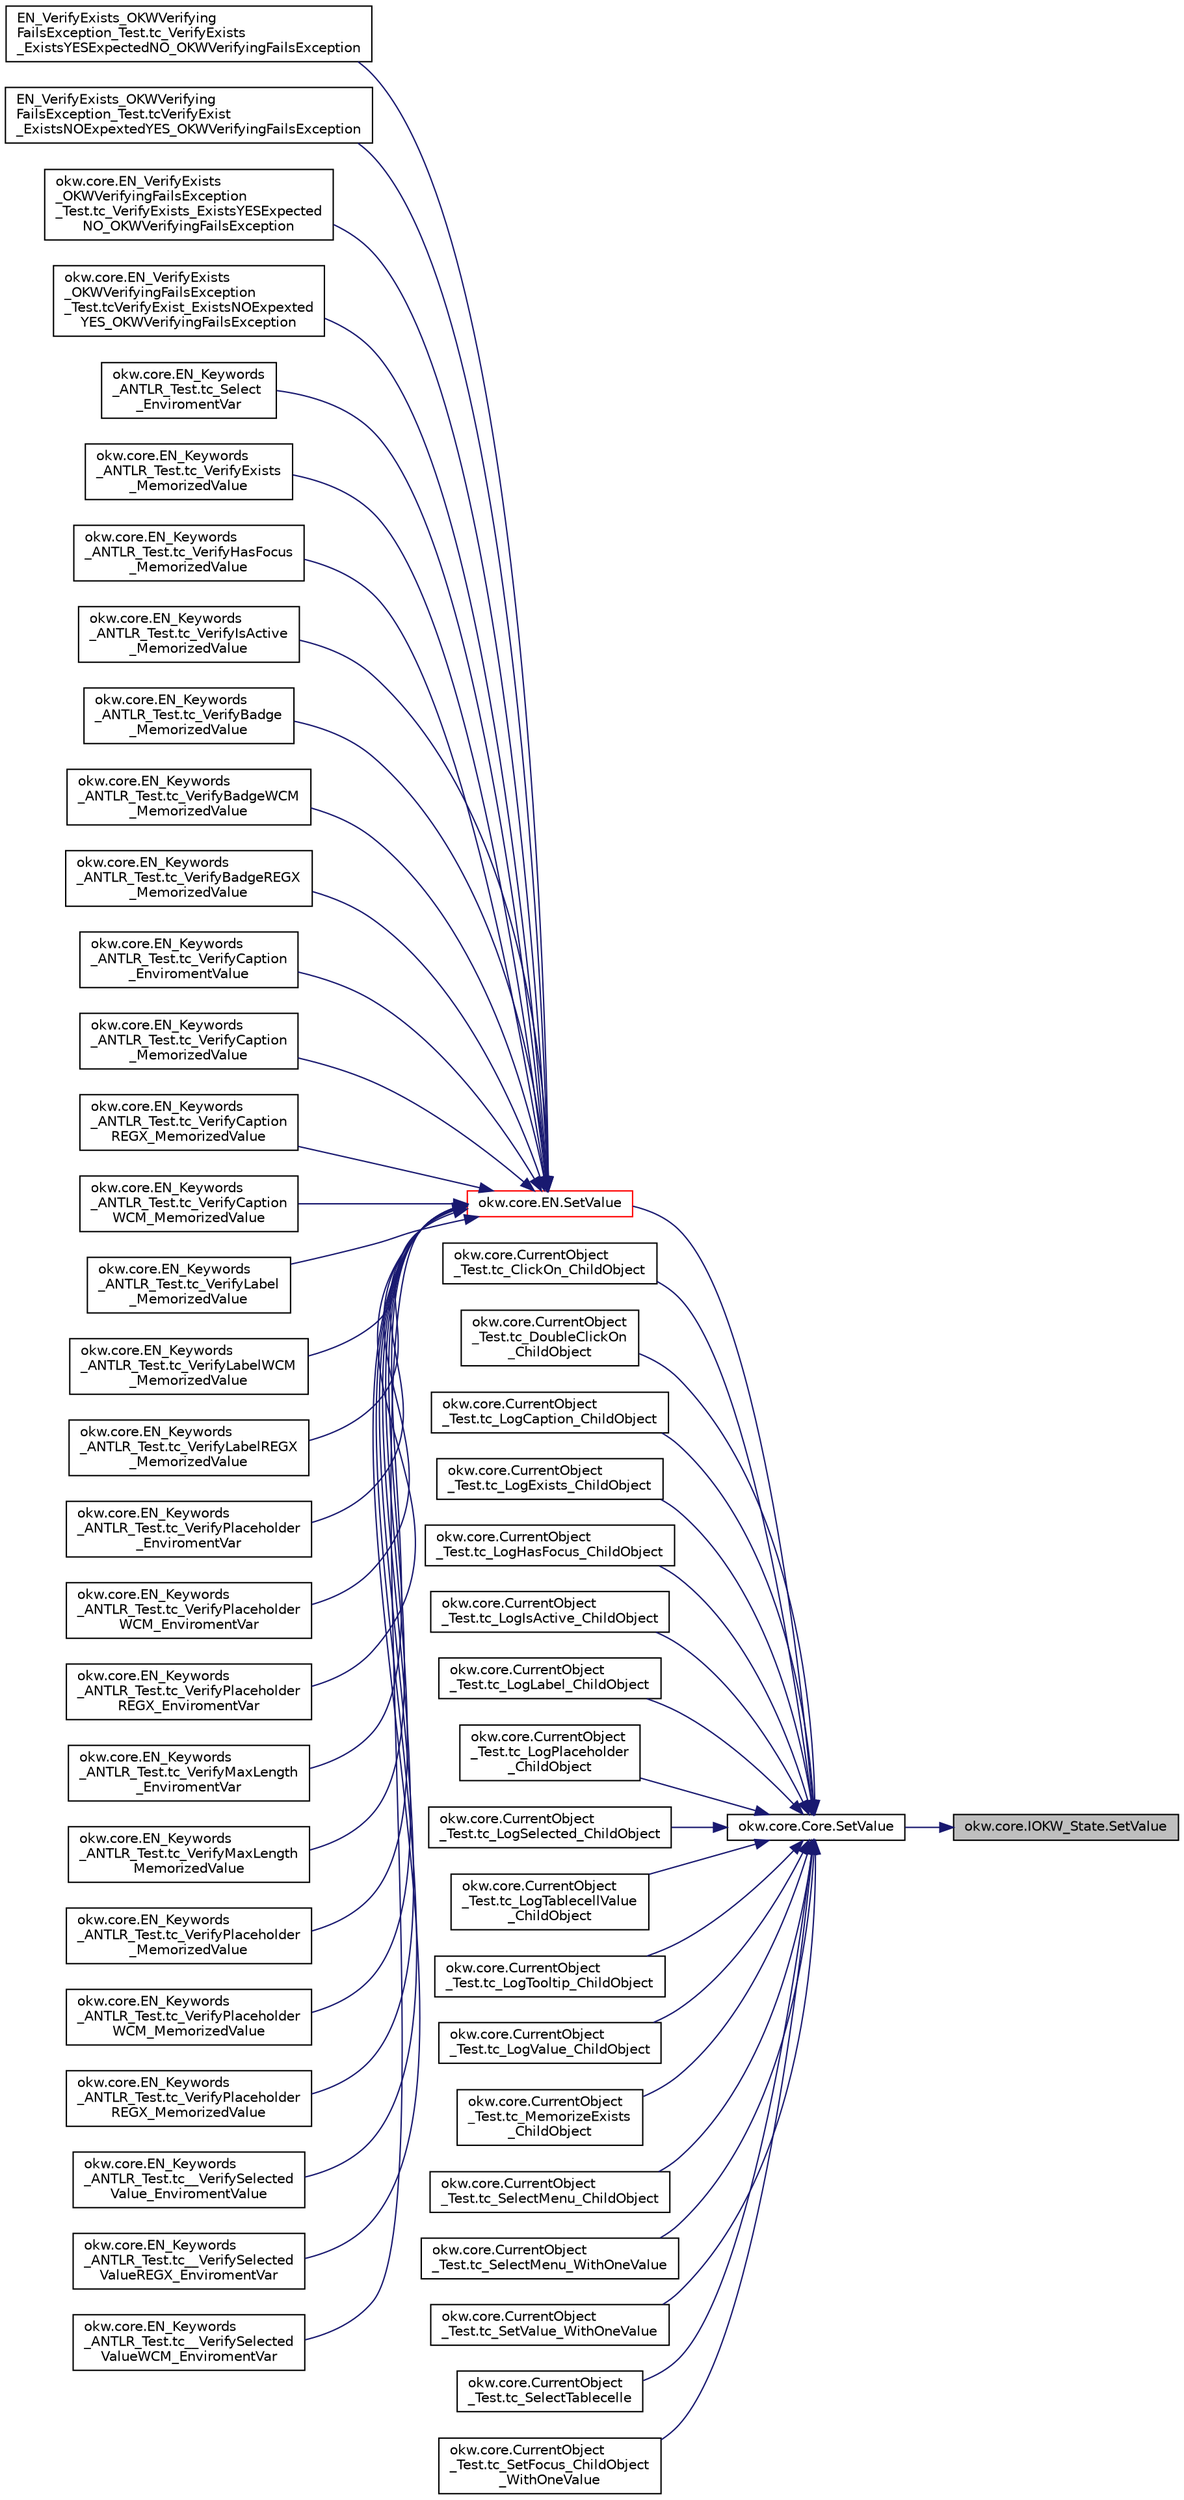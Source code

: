 digraph "okw.core.IOKW_State.SetValue"
{
 // INTERACTIVE_SVG=YES
 // LATEX_PDF_SIZE
  edge [fontname="Helvetica",fontsize="10",labelfontname="Helvetica",labelfontsize="10"];
  node [fontname="Helvetica",fontsize="10",shape=record];
  rankdir="RL";
  Node2856 [label="okw.core.IOKW_State.SetValue",height=0.2,width=0.4,color="black", fillcolor="grey75", style="filled", fontcolor="black",tooltip="Setzt den Wert des gegebenen Fensterobjekts auf den gegebenen Wert."];
  Node2856 -> Node2857 [dir="back",color="midnightblue",fontsize="10",style="solid",fontname="Helvetica"];
  Node2857 [label="okw.core.Core.SetValue",height=0.2,width=0.4,color="black", fillcolor="white", style="filled",URL="$classokw_1_1core_1_1_core.html#a7088065564f2909025435c0c5594926c",tooltip="Setzt den Wert des gegebenen Fensterobjekts auf den gegebenen Wert."];
  Node2857 -> Node2858 [dir="back",color="midnightblue",fontsize="10",style="solid",fontname="Helvetica"];
  Node2858 [label="okw.core.EN.SetValue",height=0.2,width=0.4,color="red", fillcolor="white", style="filled",URL="$classokw_1_1core_1_1_e_n.html#a3de04697f1873ab6773a068a3159f1d1",tooltip="Setzt den Wert des gegebenen Fensterobjekts auf den gegebenen Wert."];
  Node2858 -> Node2859 [dir="back",color="midnightblue",fontsize="10",style="solid",fontname="Helvetica"];
  Node2859 [label="EN_VerifyExists_OKWVerifying\lFailsException_Test.tc_VerifyExists\l_ExistsYESExpectedNO_OKWVerifyingFailsException",height=0.2,width=0.4,color="black", fillcolor="white", style="filled",URL="$class_e_n___verify_exists___o_k_w_verifying_fails_exception___test.html#ad46469e1f777969702b7b8290db96e9a",tooltip="Prüft, ob die Ausnahme OKWVerifyingFailsException bei einem Soll/Ist-Vergleich ausgelöst wird."];
  Node2858 -> Node2860 [dir="back",color="midnightblue",fontsize="10",style="solid",fontname="Helvetica"];
  Node2860 [label="EN_VerifyExists_OKWVerifying\lFailsException_Test.tcVerifyExist\l_ExistsNOExpextedYES_OKWVerifyingFailsException",height=0.2,width=0.4,color="black", fillcolor="white", style="filled",URL="$class_e_n___verify_exists___o_k_w_verifying_fails_exception___test.html#a7090140896a0e2476c8c548bfcab9da6",tooltip="Prüft, ob die Ausnahme OKWVerifyingFailsException bei einem Soll/Ist-Vergleich ausgelöst wird."];
  Node2858 -> Node2861 [dir="back",color="midnightblue",fontsize="10",style="solid",fontname="Helvetica"];
  Node2861 [label="okw.core.EN_VerifyExists\l_OKWVerifyingFailsException\l_Test.tc_VerifyExists_ExistsYESExpected\lNO_OKWVerifyingFailsException",height=0.2,width=0.4,color="black", fillcolor="white", style="filled",URL="$classokw_1_1core_1_1_e_n___verify_exists___o_k_w_verifying_fails_exception___test.html#a2130383dc3dce6634d7a3b4367575e49",tooltip="Prüft, ob die Ausnahme OKWVerifyingFailsException bei einem Soll/Ist-Vergleich ausgelöst wird."];
  Node2858 -> Node2862 [dir="back",color="midnightblue",fontsize="10",style="solid",fontname="Helvetica"];
  Node2862 [label="okw.core.EN_VerifyExists\l_OKWVerifyingFailsException\l_Test.tcVerifyExist_ExistsNOExpexted\lYES_OKWVerifyingFailsException",height=0.2,width=0.4,color="black", fillcolor="white", style="filled",URL="$classokw_1_1core_1_1_e_n___verify_exists___o_k_w_verifying_fails_exception___test.html#aa1d3eda12dec57423561de4e08b12d29",tooltip="Prüft, ob die Ausnahme OKWVerifyingFailsException bei einem Soll/Ist-Vergleich ausgelöst wird."];
  Node2858 -> Node2863 [dir="back",color="midnightblue",fontsize="10",style="solid",fontname="Helvetica"];
  Node2863 [label="okw.core.EN_Keywords\l_ANTLR_Test.tc_Select\l_EnviromentVar",height=0.2,width=0.4,color="black", fillcolor="white", style="filled",URL="$classokw_1_1core_1_1_e_n___keywords___a_n_t_l_r___test.html#a8a0b2ad269bf3c1ff4939ec38273b846",tooltip="Prüft das Keyword Select() mit dem Ziel, ob Umgebungsvariablen richtig eingesetzt werden."];
  Node2858 -> Node2864 [dir="back",color="midnightblue",fontsize="10",style="solid",fontname="Helvetica"];
  Node2864 [label="okw.core.EN_Keywords\l_ANTLR_Test.tc_VerifyExists\l_MemorizedValue",height=0.2,width=0.4,color="black", fillcolor="white", style="filled",URL="$classokw_1_1core_1_1_e_n___keywords___a_n_t_l_r___test.html#abdee71d00398ea1cae2d3a41e4b424d8",tooltip=" "];
  Node2858 -> Node2865 [dir="back",color="midnightblue",fontsize="10",style="solid",fontname="Helvetica"];
  Node2865 [label="okw.core.EN_Keywords\l_ANTLR_Test.tc_VerifyHasFocus\l_MemorizedValue",height=0.2,width=0.4,color="black", fillcolor="white", style="filled",URL="$classokw_1_1core_1_1_e_n___keywords___a_n_t_l_r___test.html#a1e9e874c23e82fb5e08b5be8ac3b277b",tooltip=" "];
  Node2858 -> Node2866 [dir="back",color="midnightblue",fontsize="10",style="solid",fontname="Helvetica"];
  Node2866 [label="okw.core.EN_Keywords\l_ANTLR_Test.tc_VerifyIsActive\l_MemorizedValue",height=0.2,width=0.4,color="black", fillcolor="white", style="filled",URL="$classokw_1_1core_1_1_e_n___keywords___a_n_t_l_r___test.html#a48924242e07099955b1134ab59fefe98",tooltip=" "];
  Node2858 -> Node2867 [dir="back",color="midnightblue",fontsize="10",style="solid",fontname="Helvetica"];
  Node2867 [label="okw.core.EN_Keywords\l_ANTLR_Test.tc_VerifyBadge\l_MemorizedValue",height=0.2,width=0.4,color="black", fillcolor="white", style="filled",URL="$classokw_1_1core_1_1_e_n___keywords___a_n_t_l_r___test.html#a54243da38e7f31b496f9413a4b238e19",tooltip=" "];
  Node2858 -> Node2868 [dir="back",color="midnightblue",fontsize="10",style="solid",fontname="Helvetica"];
  Node2868 [label="okw.core.EN_Keywords\l_ANTLR_Test.tc_VerifyBadgeWCM\l_MemorizedValue",height=0.2,width=0.4,color="black", fillcolor="white", style="filled",URL="$classokw_1_1core_1_1_e_n___keywords___a_n_t_l_r___test.html#a7d329edd842b7eca070338752f1058a3",tooltip=" "];
  Node2858 -> Node2869 [dir="back",color="midnightblue",fontsize="10",style="solid",fontname="Helvetica"];
  Node2869 [label="okw.core.EN_Keywords\l_ANTLR_Test.tc_VerifyBadgeREGX\l_MemorizedValue",height=0.2,width=0.4,color="black", fillcolor="white", style="filled",URL="$classokw_1_1core_1_1_e_n___keywords___a_n_t_l_r___test.html#acdb9da5d80e0e4012bce8b0e0ea2863e",tooltip=" "];
  Node2858 -> Node2870 [dir="back",color="midnightblue",fontsize="10",style="solid",fontname="Helvetica"];
  Node2870 [label="okw.core.EN_Keywords\l_ANTLR_Test.tc_VerifyCaption\l_EnviromentValue",height=0.2,width=0.4,color="black", fillcolor="white", style="filled",URL="$classokw_1_1core_1_1_e_n___keywords___a_n_t_l_r___test.html#a8bacdeac1e985c7eeb7b04a37c0ab8ac",tooltip=" "];
  Node2858 -> Node2871 [dir="back",color="midnightblue",fontsize="10",style="solid",fontname="Helvetica"];
  Node2871 [label="okw.core.EN_Keywords\l_ANTLR_Test.tc_VerifyCaption\l_MemorizedValue",height=0.2,width=0.4,color="black", fillcolor="white", style="filled",URL="$classokw_1_1core_1_1_e_n___keywords___a_n_t_l_r___test.html#af31f438ffbce92f023f86a4ce815cc66",tooltip=" "];
  Node2858 -> Node2872 [dir="back",color="midnightblue",fontsize="10",style="solid",fontname="Helvetica"];
  Node2872 [label="okw.core.EN_Keywords\l_ANTLR_Test.tc_VerifyCaption\lREGX_MemorizedValue",height=0.2,width=0.4,color="black", fillcolor="white", style="filled",URL="$classokw_1_1core_1_1_e_n___keywords___a_n_t_l_r___test.html#a1b63acea80fde6a7d214854cb2d00241",tooltip=" "];
  Node2858 -> Node2873 [dir="back",color="midnightblue",fontsize="10",style="solid",fontname="Helvetica"];
  Node2873 [label="okw.core.EN_Keywords\l_ANTLR_Test.tc_VerifyCaption\lWCM_MemorizedValue",height=0.2,width=0.4,color="black", fillcolor="white", style="filled",URL="$classokw_1_1core_1_1_e_n___keywords___a_n_t_l_r___test.html#a3f7653664be8e4b3d0394146907c0f53",tooltip=" "];
  Node2858 -> Node2874 [dir="back",color="midnightblue",fontsize="10",style="solid",fontname="Helvetica"];
  Node2874 [label="okw.core.EN_Keywords\l_ANTLR_Test.tc_VerifyLabel\l_MemorizedValue",height=0.2,width=0.4,color="black", fillcolor="white", style="filled",URL="$classokw_1_1core_1_1_e_n___keywords___a_n_t_l_r___test.html#aa3552e4c8cbb84244d0a93a3db442d80",tooltip=" "];
  Node2858 -> Node2875 [dir="back",color="midnightblue",fontsize="10",style="solid",fontname="Helvetica"];
  Node2875 [label="okw.core.EN_Keywords\l_ANTLR_Test.tc_VerifyLabelWCM\l_MemorizedValue",height=0.2,width=0.4,color="black", fillcolor="white", style="filled",URL="$classokw_1_1core_1_1_e_n___keywords___a_n_t_l_r___test.html#a389abd728853cdcf69faae5b1763878e",tooltip=" "];
  Node2858 -> Node2876 [dir="back",color="midnightblue",fontsize="10",style="solid",fontname="Helvetica"];
  Node2876 [label="okw.core.EN_Keywords\l_ANTLR_Test.tc_VerifyLabelREGX\l_MemorizedValue",height=0.2,width=0.4,color="black", fillcolor="white", style="filled",URL="$classokw_1_1core_1_1_e_n___keywords___a_n_t_l_r___test.html#a7d3f82b882bb3d57869322402caf8edd",tooltip=" "];
  Node2858 -> Node2877 [dir="back",color="midnightblue",fontsize="10",style="solid",fontname="Helvetica"];
  Node2877 [label="okw.core.EN_Keywords\l_ANTLR_Test.tc_VerifyPlaceholder\l_EnviromentVar",height=0.2,width=0.4,color="black", fillcolor="white", style="filled",URL="$classokw_1_1core_1_1_e_n___keywords___a_n_t_l_r___test.html#a76366d0f58d9779e588221619053b3b4",tooltip=" "];
  Node2858 -> Node2878 [dir="back",color="midnightblue",fontsize="10",style="solid",fontname="Helvetica"];
  Node2878 [label="okw.core.EN_Keywords\l_ANTLR_Test.tc_VerifyPlaceholder\lWCM_EnviromentVar",height=0.2,width=0.4,color="black", fillcolor="white", style="filled",URL="$classokw_1_1core_1_1_e_n___keywords___a_n_t_l_r___test.html#abd9317afb68276278a34b1edc32e27fb",tooltip=" "];
  Node2858 -> Node2879 [dir="back",color="midnightblue",fontsize="10",style="solid",fontname="Helvetica"];
  Node2879 [label="okw.core.EN_Keywords\l_ANTLR_Test.tc_VerifyPlaceholder\lREGX_EnviromentVar",height=0.2,width=0.4,color="black", fillcolor="white", style="filled",URL="$classokw_1_1core_1_1_e_n___keywords___a_n_t_l_r___test.html#a8204d2d29c04027d70879edcba38b0ff",tooltip=" "];
  Node2858 -> Node2880 [dir="back",color="midnightblue",fontsize="10",style="solid",fontname="Helvetica"];
  Node2880 [label="okw.core.EN_Keywords\l_ANTLR_Test.tc_VerifyMaxLength\l_EnviromentVar",height=0.2,width=0.4,color="black", fillcolor="white", style="filled",URL="$classokw_1_1core_1_1_e_n___keywords___a_n_t_l_r___test.html#ad36184ae59945370ce9c7597f63445a2",tooltip=" "];
  Node2858 -> Node2881 [dir="back",color="midnightblue",fontsize="10",style="solid",fontname="Helvetica"];
  Node2881 [label="okw.core.EN_Keywords\l_ANTLR_Test.tc_VerifyMaxLength\lMemorizedValue",height=0.2,width=0.4,color="black", fillcolor="white", style="filled",URL="$classokw_1_1core_1_1_e_n___keywords___a_n_t_l_r___test.html#a38469c3be9d34d940c079d57dd294c84",tooltip=" "];
  Node2858 -> Node2882 [dir="back",color="midnightblue",fontsize="10",style="solid",fontname="Helvetica"];
  Node2882 [label="okw.core.EN_Keywords\l_ANTLR_Test.tc_VerifyPlaceholder\l_MemorizedValue",height=0.2,width=0.4,color="black", fillcolor="white", style="filled",URL="$classokw_1_1core_1_1_e_n___keywords___a_n_t_l_r___test.html#a3f722728dc3541a08f029eb1be36059d",tooltip=" "];
  Node2858 -> Node2883 [dir="back",color="midnightblue",fontsize="10",style="solid",fontname="Helvetica"];
  Node2883 [label="okw.core.EN_Keywords\l_ANTLR_Test.tc_VerifyPlaceholder\lWCM_MemorizedValue",height=0.2,width=0.4,color="black", fillcolor="white", style="filled",URL="$classokw_1_1core_1_1_e_n___keywords___a_n_t_l_r___test.html#ac49fd3b2a0531ce9803aa75dbfec90a1",tooltip=" "];
  Node2858 -> Node2884 [dir="back",color="midnightblue",fontsize="10",style="solid",fontname="Helvetica"];
  Node2884 [label="okw.core.EN_Keywords\l_ANTLR_Test.tc_VerifyPlaceholder\lREGX_MemorizedValue",height=0.2,width=0.4,color="black", fillcolor="white", style="filled",URL="$classokw_1_1core_1_1_e_n___keywords___a_n_t_l_r___test.html#aecda43fced030eae7a15d375e7204b8c",tooltip=" "];
  Node2858 -> Node2885 [dir="back",color="midnightblue",fontsize="10",style="solid",fontname="Helvetica"];
  Node2885 [label="okw.core.EN_Keywords\l_ANTLR_Test.tc__VerifySelected\lValue_EnviromentValue",height=0.2,width=0.4,color="black", fillcolor="white", style="filled",URL="$classokw_1_1core_1_1_e_n___keywords___a_n_t_l_r___test.html#a4a3c50b3260d3b7e3218e073177ab15e",tooltip=" "];
  Node2858 -> Node2886 [dir="back",color="midnightblue",fontsize="10",style="solid",fontname="Helvetica"];
  Node2886 [label="okw.core.EN_Keywords\l_ANTLR_Test.tc__VerifySelected\lValueREGX_EnviromentVar",height=0.2,width=0.4,color="black", fillcolor="white", style="filled",URL="$classokw_1_1core_1_1_e_n___keywords___a_n_t_l_r___test.html#afabf60afd1ddf1d4b3546c9530500dc1",tooltip=" "];
  Node2858 -> Node2887 [dir="back",color="midnightblue",fontsize="10",style="solid",fontname="Helvetica"];
  Node2887 [label="okw.core.EN_Keywords\l_ANTLR_Test.tc__VerifySelected\lValueWCM_EnviromentVar",height=0.2,width=0.4,color="black", fillcolor="white", style="filled",URL="$classokw_1_1core_1_1_e_n___keywords___a_n_t_l_r___test.html#ac3f010481750c1255097fe515af00dc2",tooltip=" "];
  Node2857 -> Node2972 [dir="back",color="midnightblue",fontsize="10",style="solid",fontname="Helvetica"];
  Node2972 [label="okw.core.CurrentObject\l_Test.tc_ClickOn_ChildObject",height=0.2,width=0.4,color="black", fillcolor="white", style="filled",URL="$classokw_1_1core_1_1_current_object___test.html#a2fe4ea5049e633182621aea87f5c2a8f",tooltip="Testziel: Prüft den Aufruf der Methode ClickOn( \"FN\" ) im ChildObject."];
  Node2857 -> Node2973 [dir="back",color="midnightblue",fontsize="10",style="solid",fontname="Helvetica"];
  Node2973 [label="okw.core.CurrentObject\l_Test.tc_DoubleClickOn\l_ChildObject",height=0.2,width=0.4,color="black", fillcolor="white", style="filled",URL="$classokw_1_1core_1_1_current_object___test.html#ab0c36cf24c3d1499774026d1b172ae2c",tooltip="Testziel: Prüft den Aufruf der Methode DoubleClickOn( \"FN\" ) im ChildObject."];
  Node2857 -> Node2974 [dir="back",color="midnightblue",fontsize="10",style="solid",fontname="Helvetica"];
  Node2974 [label="okw.core.CurrentObject\l_Test.tc_LogCaption_ChildObject",height=0.2,width=0.4,color="black", fillcolor="white", style="filled",URL="$classokw_1_1core_1_1_current_object___test.html#a9d18006717bf17ef3f3fbbe1fdf35a63",tooltip="Testziel: Prüft den Aufruf der Methode LogCaption( \"FN\" ) im ChildObject."];
  Node2857 -> Node2975 [dir="back",color="midnightblue",fontsize="10",style="solid",fontname="Helvetica"];
  Node2975 [label="okw.core.CurrentObject\l_Test.tc_LogExists_ChildObject",height=0.2,width=0.4,color="black", fillcolor="white", style="filled",URL="$classokw_1_1core_1_1_current_object___test.html#a3af3ee26cd57443cdc1a3126836ac628",tooltip="Testziel: Prüft den Aufruf der Methode LogExists( \"FN\" ) im ChildObject."];
  Node2857 -> Node2976 [dir="back",color="midnightblue",fontsize="10",style="solid",fontname="Helvetica"];
  Node2976 [label="okw.core.CurrentObject\l_Test.tc_LogHasFocus_ChildObject",height=0.2,width=0.4,color="black", fillcolor="white", style="filled",URL="$classokw_1_1core_1_1_current_object___test.html#a2d6b28ef6db7e3e30a236d2a9d3a1c5b",tooltip="Testziel: Prüft den Aufruf der Methode LogExists( \"FN\" ) im ChildObject."];
  Node2857 -> Node2977 [dir="back",color="midnightblue",fontsize="10",style="solid",fontname="Helvetica"];
  Node2977 [label="okw.core.CurrentObject\l_Test.tc_LogIsActive_ChildObject",height=0.2,width=0.4,color="black", fillcolor="white", style="filled",URL="$classokw_1_1core_1_1_current_object___test.html#ac58a25319b9eafc624904f3c2f262438",tooltip="Testziel: Prüft den Aufruf der Methode LogExists( \"FN\" ) im ChildObject."];
  Node2857 -> Node2978 [dir="back",color="midnightblue",fontsize="10",style="solid",fontname="Helvetica"];
  Node2978 [label="okw.core.CurrentObject\l_Test.tc_LogLabel_ChildObject",height=0.2,width=0.4,color="black", fillcolor="white", style="filled",URL="$classokw_1_1core_1_1_current_object___test.html#a9da72c22aaec65c3c7fe8478dc8cce23",tooltip="Testziel: Prüft den Aufruf der Methode LogLabel( \"FN\" ) im ChildObject."];
  Node2857 -> Node2979 [dir="back",color="midnightblue",fontsize="10",style="solid",fontname="Helvetica"];
  Node2979 [label="okw.core.CurrentObject\l_Test.tc_LogPlaceholder\l_ChildObject",height=0.2,width=0.4,color="black", fillcolor="white", style="filled",URL="$classokw_1_1core_1_1_current_object___test.html#a7612d5c86296d54b1122346fd1117e8c",tooltip="Testziel: Prüft den Aufruf der Methode LogPlaceholder( \"FN\" ) im ChildObject."];
  Node2857 -> Node2980 [dir="back",color="midnightblue",fontsize="10",style="solid",fontname="Helvetica"];
  Node2980 [label="okw.core.CurrentObject\l_Test.tc_LogSelected_ChildObject",height=0.2,width=0.4,color="black", fillcolor="white", style="filled",URL="$classokw_1_1core_1_1_current_object___test.html#a8a0a39a42dd658626726e6b996fa0d10",tooltip="Testziel: Prüft den Aufruf der Methode LogCaption( \"FN\" ) im ChildObject."];
  Node2857 -> Node2981 [dir="back",color="midnightblue",fontsize="10",style="solid",fontname="Helvetica"];
  Node2981 [label="okw.core.CurrentObject\l_Test.tc_LogTablecellValue\l_ChildObject",height=0.2,width=0.4,color="black", fillcolor="white", style="filled",URL="$classokw_1_1core_1_1_current_object___test.html#a470773dd1468bde0e5df0a942902360c",tooltip="Testziel: Prüft den Aufruf der Methode LogTablecellValue( \"FN\", COL, ROW ) im ChildObject."];
  Node2857 -> Node2982 [dir="back",color="midnightblue",fontsize="10",style="solid",fontname="Helvetica"];
  Node2982 [label="okw.core.CurrentObject\l_Test.tc_LogTooltip_ChildObject",height=0.2,width=0.4,color="black", fillcolor="white", style="filled",URL="$classokw_1_1core_1_1_current_object___test.html#a4e1ae4f5b702c6fa3451396cd7a12331",tooltip="Testziel: Prüft den Aufruf der Methode LogTooltip( \"FN\" ) im ChildObject."];
  Node2857 -> Node2983 [dir="back",color="midnightblue",fontsize="10",style="solid",fontname="Helvetica"];
  Node2983 [label="okw.core.CurrentObject\l_Test.tc_LogValue_ChildObject",height=0.2,width=0.4,color="black", fillcolor="white", style="filled",URL="$classokw_1_1core_1_1_current_object___test.html#a4fc7f1c52a363458a258f54288a9b74e",tooltip="Testziel: Prüft den Aufruf der Methode LogTooltip( \"FN\" ) im ChildObject."];
  Node2857 -> Node2984 [dir="back",color="midnightblue",fontsize="10",style="solid",fontname="Helvetica"];
  Node2984 [label="okw.core.CurrentObject\l_Test.tc_MemorizeExists\l_ChildObject",height=0.2,width=0.4,color="black", fillcolor="white", style="filled",URL="$classokw_1_1core_1_1_current_object___test.html#aba4fbe7950a69a7ef19d8c74441645ff",tooltip="Testziel: Prüft den Aufruf der Methode MemorizeExists( FN, MemKey ) im ChildObject."];
  Node2857 -> Node2985 [dir="back",color="midnightblue",fontsize="10",style="solid",fontname="Helvetica"];
  Node2985 [label="okw.core.CurrentObject\l_Test.tc_SelectMenu_ChildObject",height=0.2,width=0.4,color="black", fillcolor="white", style="filled",URL="$classokw_1_1core_1_1_current_object___test.html#a38f699ff1c42f2b01a051c7932312e51",tooltip="Testziel: Prüft den Aufruf der Methode SelectMenu( \"FN\" ) im ChildObject."];
  Node2857 -> Node2986 [dir="back",color="midnightblue",fontsize="10",style="solid",fontname="Helvetica"];
  Node2986 [label="okw.core.CurrentObject\l_Test.tc_SelectMenu_WithOneValue",height=0.2,width=0.4,color="black", fillcolor="white", style="filled",URL="$classokw_1_1core_1_1_current_object___test.html#a9526f44234b4b874d5f476c781a3069c",tooltip="Testziel: Prüft den Aufruf der Methode SelectMenu( FN ) im ChildObject."];
  Node2857 -> Node2987 [dir="back",color="midnightblue",fontsize="10",style="solid",fontname="Helvetica"];
  Node2987 [label="okw.core.CurrentObject\l_Test.tc_SetValue_WithOneValue",height=0.2,width=0.4,color="black", fillcolor="white", style="filled",URL="$classokw_1_1core_1_1_current_object___test.html#aacd0f92d255d2cc711c16aec78b85883",tooltip="Testziel: Prüft den Aufruf der Methode SetValue( FN, Val ) im ChildObject."];
  Node2857 -> Node2988 [dir="back",color="midnightblue",fontsize="10",style="solid",fontname="Helvetica"];
  Node2988 [label="okw.core.CurrentObject\l_Test.tc_SelectTablecelle",height=0.2,width=0.4,color="black", fillcolor="white", style="filled",URL="$classokw_1_1core_1_1_current_object___test.html#a51c300e8232a0eeb42eb5731f004f357",tooltip="Testziel: Prüft den Aufruf der Methode SelectTablecell( FN, COL, ROW ) im ChildObject."];
  Node2857 -> Node2989 [dir="back",color="midnightblue",fontsize="10",style="solid",fontname="Helvetica"];
  Node2989 [label="okw.core.CurrentObject\l_Test.tc_SetFocus_ChildObject\l_WithOneValue",height=0.2,width=0.4,color="black", fillcolor="white", style="filled",URL="$classokw_1_1core_1_1_current_object___test.html#ab84d1f17d30a87057eb8002311d29b4d",tooltip="Testziel: Prüft den Aufruf der Methode SetFocus( \"FN\" ) im ChildObject."];
}
